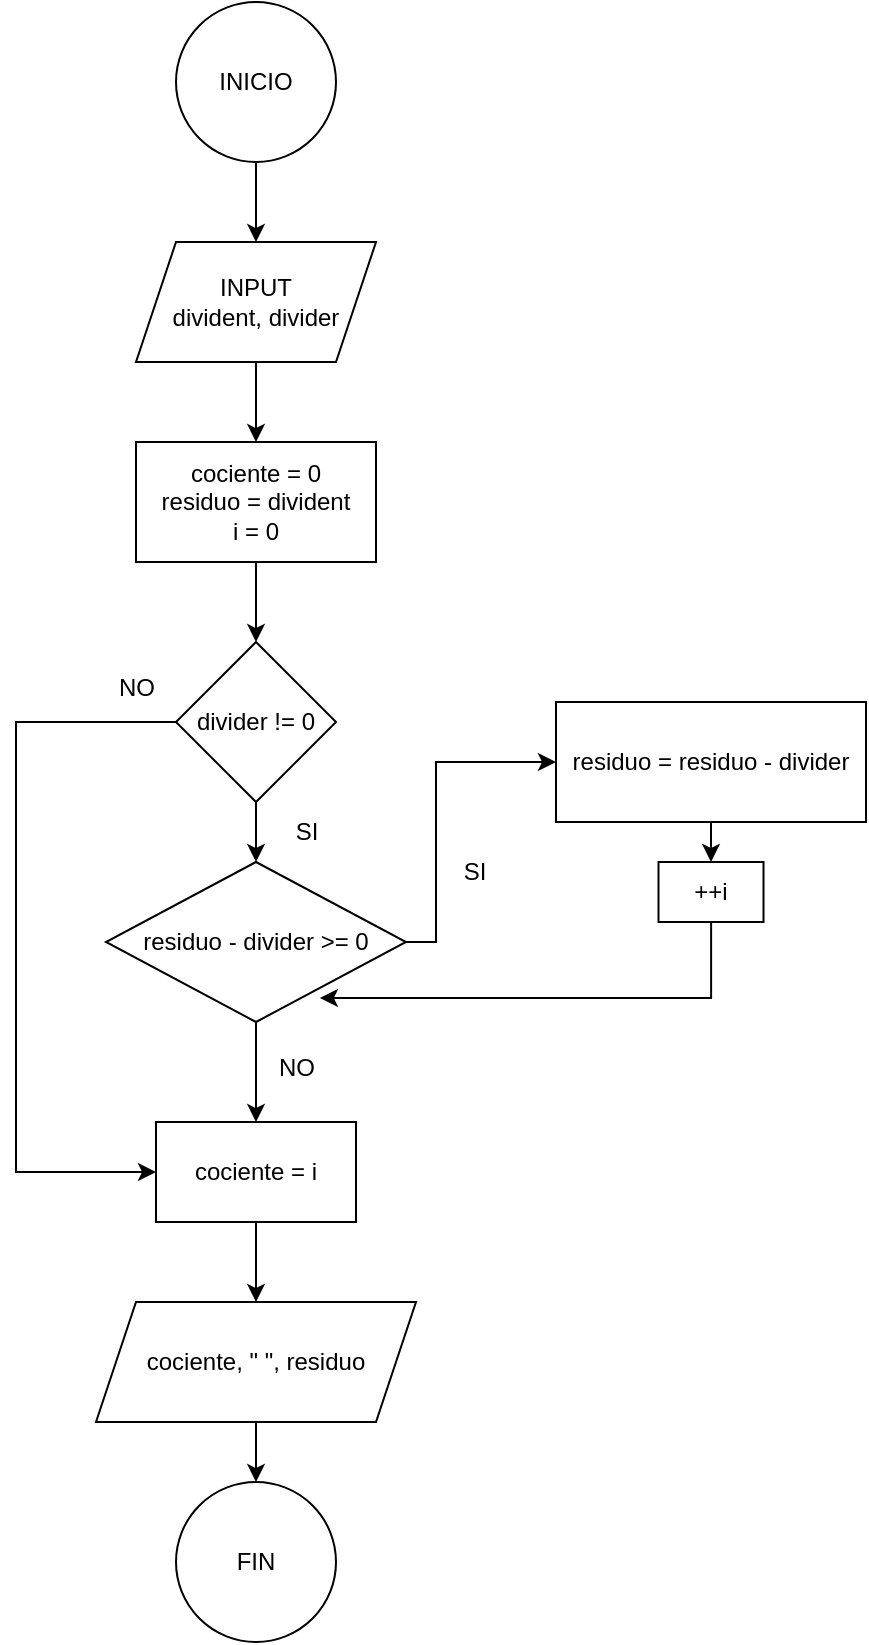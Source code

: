 <mxfile version="24.3.1" type="google">
  <diagram name="Página-1" id="TiT2TfCTh9kY8VwOHj0-">
    <mxGraphModel grid="1" page="1" gridSize="10" guides="1" tooltips="1" connect="1" arrows="1" fold="1" pageScale="1" pageWidth="827" pageHeight="1169" math="0" shadow="0">
      <root>
        <mxCell id="0" />
        <mxCell id="1" parent="0" />
        <mxCell id="PPLbYWVCfKu_Xlr3tgbA-3" value="" style="edgeStyle=orthogonalEdgeStyle;rounded=0;orthogonalLoop=1;jettySize=auto;html=1;" edge="1" parent="1" source="PPLbYWVCfKu_Xlr3tgbA-1" target="PPLbYWVCfKu_Xlr3tgbA-2">
          <mxGeometry relative="1" as="geometry" />
        </mxCell>
        <mxCell id="PPLbYWVCfKu_Xlr3tgbA-1" value="INICIO" style="ellipse;whiteSpace=wrap;html=1;" vertex="1" parent="1">
          <mxGeometry x="280" y="40" width="80" height="80" as="geometry" />
        </mxCell>
        <mxCell id="PPLbYWVCfKu_Xlr3tgbA-5" value="" style="edgeStyle=orthogonalEdgeStyle;rounded=0;orthogonalLoop=1;jettySize=auto;html=1;" edge="1" parent="1" source="PPLbYWVCfKu_Xlr3tgbA-2" target="PPLbYWVCfKu_Xlr3tgbA-4">
          <mxGeometry relative="1" as="geometry" />
        </mxCell>
        <mxCell id="PPLbYWVCfKu_Xlr3tgbA-2" value="INPUT&lt;div&gt;divident, divider&lt;/div&gt;" style="shape=parallelogram;perimeter=parallelogramPerimeter;whiteSpace=wrap;html=1;fixedSize=1;" vertex="1" parent="1">
          <mxGeometry x="260" y="160" width="120" height="60" as="geometry" />
        </mxCell>
        <mxCell id="PPLbYWVCfKu_Xlr3tgbA-7" value="" style="edgeStyle=orthogonalEdgeStyle;rounded=0;orthogonalLoop=1;jettySize=auto;html=1;" edge="1" parent="1" source="PPLbYWVCfKu_Xlr3tgbA-4" target="PPLbYWVCfKu_Xlr3tgbA-6">
          <mxGeometry relative="1" as="geometry" />
        </mxCell>
        <mxCell id="PPLbYWVCfKu_Xlr3tgbA-4" value="cociente = 0&lt;div&gt;residuo = divident&lt;/div&gt;&lt;div&gt;i = 0&lt;/div&gt;" style="whiteSpace=wrap;html=1;" vertex="1" parent="1">
          <mxGeometry x="260" y="260" width="120" height="60" as="geometry" />
        </mxCell>
        <mxCell id="PPLbYWVCfKu_Xlr3tgbA-10" value="" style="edgeStyle=orthogonalEdgeStyle;rounded=0;orthogonalLoop=1;jettySize=auto;html=1;" edge="1" parent="1" source="PPLbYWVCfKu_Xlr3tgbA-6" target="PPLbYWVCfKu_Xlr3tgbA-9">
          <mxGeometry relative="1" as="geometry" />
        </mxCell>
        <mxCell id="PPLbYWVCfKu_Xlr3tgbA-23" style="edgeStyle=orthogonalEdgeStyle;rounded=0;orthogonalLoop=1;jettySize=auto;html=1;entryX=0;entryY=0.5;entryDx=0;entryDy=0;" edge="1" parent="1" source="PPLbYWVCfKu_Xlr3tgbA-6" target="PPLbYWVCfKu_Xlr3tgbA-16">
          <mxGeometry relative="1" as="geometry">
            <mxPoint x="200" y="630" as="targetPoint" />
            <Array as="points">
              <mxPoint x="200" y="400" />
              <mxPoint x="200" y="625" />
            </Array>
          </mxGeometry>
        </mxCell>
        <mxCell id="PPLbYWVCfKu_Xlr3tgbA-6" value="divider != 0" style="rhombus;whiteSpace=wrap;html=1;" vertex="1" parent="1">
          <mxGeometry x="280" y="360" width="80" height="80" as="geometry" />
        </mxCell>
        <mxCell id="PPLbYWVCfKu_Xlr3tgbA-8" value="SI" style="text;html=1;align=center;verticalAlign=middle;resizable=0;points=[];autosize=1;strokeColor=none;fillColor=none;" vertex="1" parent="1">
          <mxGeometry x="330" y="440" width="30" height="30" as="geometry" />
        </mxCell>
        <mxCell id="PPLbYWVCfKu_Xlr3tgbA-13" value="" style="edgeStyle=orthogonalEdgeStyle;rounded=0;orthogonalLoop=1;jettySize=auto;html=1;" edge="1" parent="1" source="PPLbYWVCfKu_Xlr3tgbA-9" target="PPLbYWVCfKu_Xlr3tgbA-12">
          <mxGeometry relative="1" as="geometry">
            <Array as="points">
              <mxPoint x="410" y="510" />
              <mxPoint x="410" y="420" />
            </Array>
          </mxGeometry>
        </mxCell>
        <mxCell id="PPLbYWVCfKu_Xlr3tgbA-17" value="" style="edgeStyle=orthogonalEdgeStyle;rounded=0;orthogonalLoop=1;jettySize=auto;html=1;" edge="1" parent="1" source="PPLbYWVCfKu_Xlr3tgbA-9" target="PPLbYWVCfKu_Xlr3tgbA-16">
          <mxGeometry relative="1" as="geometry" />
        </mxCell>
        <mxCell id="PPLbYWVCfKu_Xlr3tgbA-9" value="residuo - divider &amp;gt;= 0" style="rhombus;whiteSpace=wrap;html=1;" vertex="1" parent="1">
          <mxGeometry x="245" y="470" width="150" height="80" as="geometry" />
        </mxCell>
        <mxCell id="PPLbYWVCfKu_Xlr3tgbA-11" value="SI" style="text;html=1;align=center;verticalAlign=middle;resizable=0;points=[];autosize=1;strokeColor=none;fillColor=none;" vertex="1" parent="1">
          <mxGeometry x="414" y="460" width="30" height="30" as="geometry" />
        </mxCell>
        <mxCell id="PPLbYWVCfKu_Xlr3tgbA-28" value="" style="edgeStyle=orthogonalEdgeStyle;rounded=0;orthogonalLoop=1;jettySize=auto;html=1;" edge="1" parent="1" source="PPLbYWVCfKu_Xlr3tgbA-12" target="PPLbYWVCfKu_Xlr3tgbA-27">
          <mxGeometry relative="1" as="geometry" />
        </mxCell>
        <mxCell id="PPLbYWVCfKu_Xlr3tgbA-12" value="residuo = residuo - divider" style="whiteSpace=wrap;html=1;" vertex="1" parent="1">
          <mxGeometry x="470" y="390" width="155" height="60" as="geometry" />
        </mxCell>
        <mxCell id="PPLbYWVCfKu_Xlr3tgbA-20" value="" style="edgeStyle=orthogonalEdgeStyle;rounded=0;orthogonalLoop=1;jettySize=auto;html=1;" edge="1" parent="1" source="PPLbYWVCfKu_Xlr3tgbA-16" target="PPLbYWVCfKu_Xlr3tgbA-19">
          <mxGeometry relative="1" as="geometry" />
        </mxCell>
        <mxCell id="PPLbYWVCfKu_Xlr3tgbA-16" value="cociente = i" style="whiteSpace=wrap;html=1;" vertex="1" parent="1">
          <mxGeometry x="270" y="600" width="100" height="50" as="geometry" />
        </mxCell>
        <mxCell id="PPLbYWVCfKu_Xlr3tgbA-18" value="NO" style="text;html=1;align=center;verticalAlign=middle;resizable=0;points=[];autosize=1;strokeColor=none;fillColor=none;" vertex="1" parent="1">
          <mxGeometry x="320" y="558" width="40" height="30" as="geometry" />
        </mxCell>
        <mxCell id="PPLbYWVCfKu_Xlr3tgbA-22" value="" style="edgeStyle=orthogonalEdgeStyle;rounded=0;orthogonalLoop=1;jettySize=auto;html=1;" edge="1" parent="1" source="PPLbYWVCfKu_Xlr3tgbA-19" target="PPLbYWVCfKu_Xlr3tgbA-21">
          <mxGeometry relative="1" as="geometry" />
        </mxCell>
        <mxCell id="PPLbYWVCfKu_Xlr3tgbA-19" value="cociente, &quot; &quot;,&amp;nbsp;&lt;span style=&quot;background-color: initial;&quot;&gt;residuo&lt;/span&gt;" style="shape=parallelogram;perimeter=parallelogramPerimeter;whiteSpace=wrap;html=1;fixedSize=1;" vertex="1" parent="1">
          <mxGeometry x="240" y="690" width="160" height="60" as="geometry" />
        </mxCell>
        <mxCell id="PPLbYWVCfKu_Xlr3tgbA-21" value="FIN" style="ellipse;whiteSpace=wrap;html=1;" vertex="1" parent="1">
          <mxGeometry x="280" y="780" width="80" height="80" as="geometry" />
        </mxCell>
        <mxCell id="PPLbYWVCfKu_Xlr3tgbA-24" value="NO" style="text;html=1;align=center;verticalAlign=middle;resizable=0;points=[];autosize=1;strokeColor=none;fillColor=none;" vertex="1" parent="1">
          <mxGeometry x="240" y="368" width="40" height="30" as="geometry" />
        </mxCell>
        <mxCell id="PPLbYWVCfKu_Xlr3tgbA-27" value="++i" style="whiteSpace=wrap;html=1;" vertex="1" parent="1">
          <mxGeometry x="521.25" y="470" width="52.5" height="30" as="geometry" />
        </mxCell>
        <mxCell id="PPLbYWVCfKu_Xlr3tgbA-29" style="edgeStyle=orthogonalEdgeStyle;rounded=0;orthogonalLoop=1;jettySize=auto;html=1;entryX=0.713;entryY=0.85;entryDx=0;entryDy=0;entryPerimeter=0;" edge="1" parent="1" source="PPLbYWVCfKu_Xlr3tgbA-27" target="PPLbYWVCfKu_Xlr3tgbA-9">
          <mxGeometry relative="1" as="geometry">
            <Array as="points">
              <mxPoint x="548" y="538" />
            </Array>
          </mxGeometry>
        </mxCell>
      </root>
    </mxGraphModel>
  </diagram>
</mxfile>
